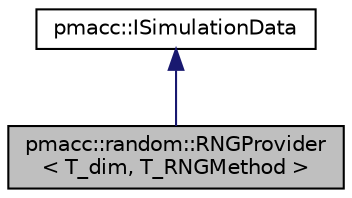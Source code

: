 digraph "pmacc::random::RNGProvider&lt; T_dim, T_RNGMethod &gt;"
{
 // LATEX_PDF_SIZE
  edge [fontname="Helvetica",fontsize="10",labelfontname="Helvetica",labelfontsize="10"];
  node [fontname="Helvetica",fontsize="10",shape=record];
  Node1 [label="pmacc::random::RNGProvider\l\< T_dim, T_RNGMethod \>",height=0.2,width=0.4,color="black", fillcolor="grey75", style="filled", fontcolor="black",tooltip="Provider of a per cell random number generator."];
  Node2 -> Node1 [dir="back",color="midnightblue",fontsize="10",style="solid",fontname="Helvetica"];
  Node2 [label="pmacc::ISimulationData",height=0.2,width=0.4,color="black", fillcolor="white", style="filled",URL="$classpmacc_1_1_i_simulation_data.html",tooltip="Interface for simulation data which should be registered at DataConnector for file output,..."];
}
